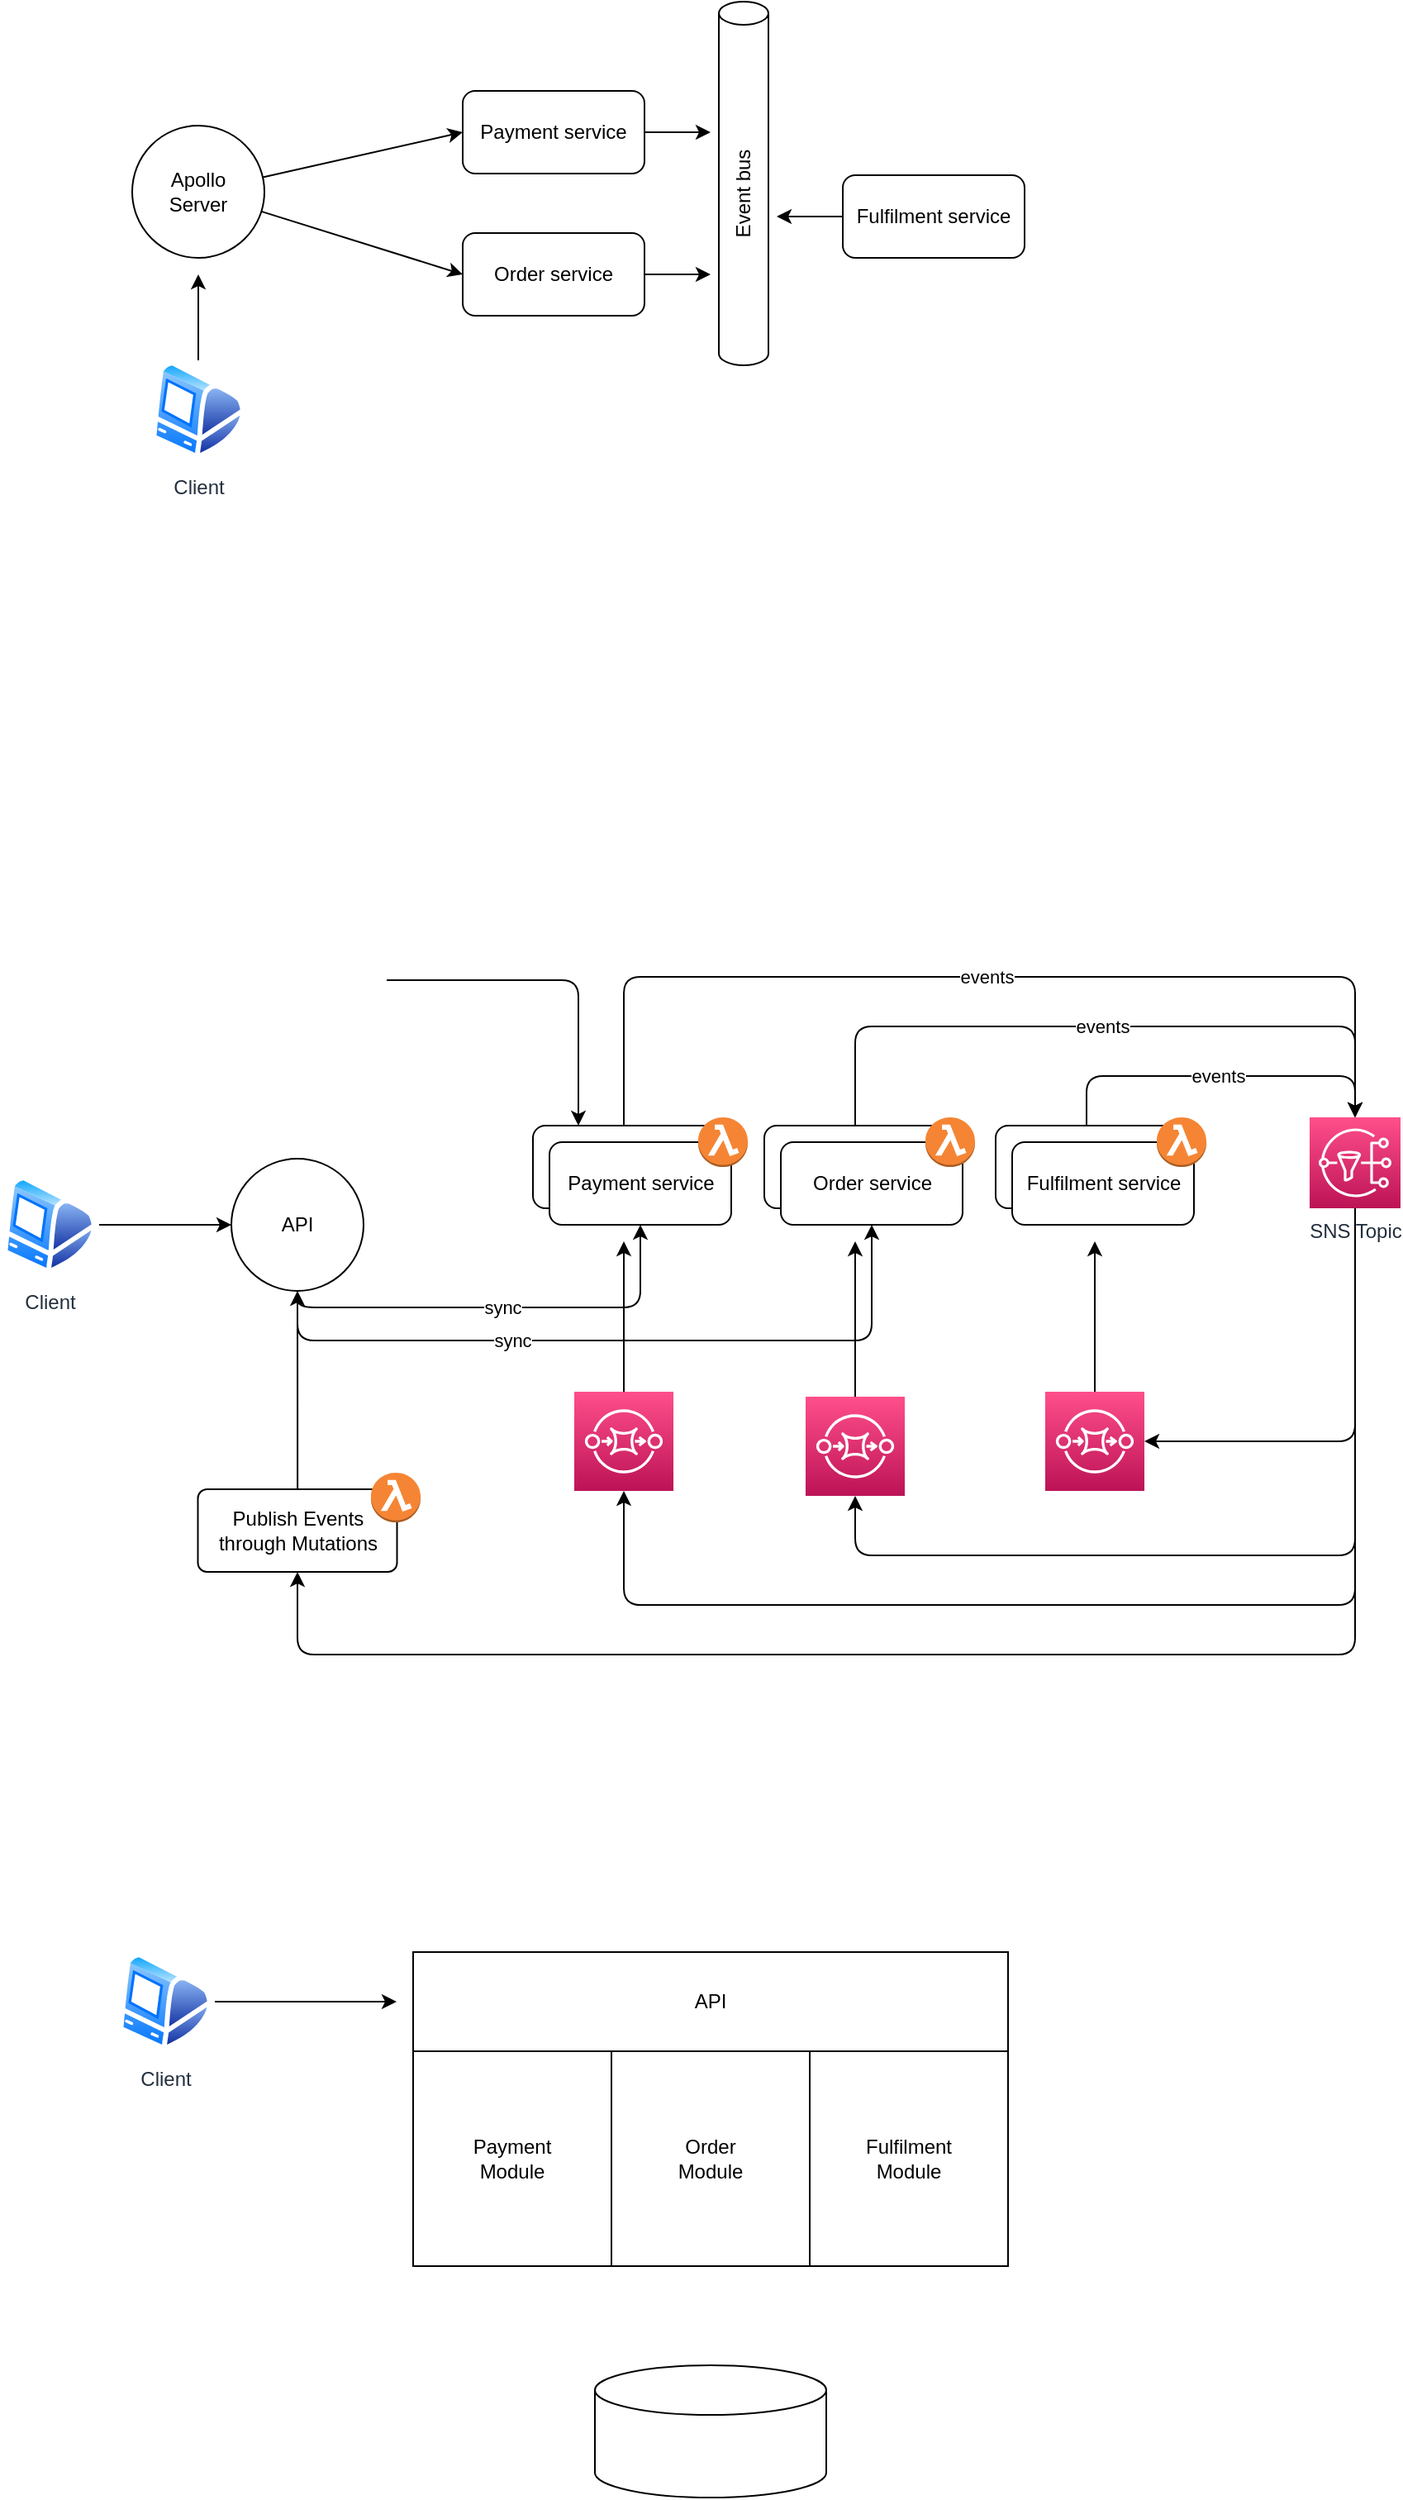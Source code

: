 <mxfile>
    <diagram id="3ciIGtcFt_t5HZg3-FSJ" name="architecture">
        <mxGraphModel dx="1394" dy="1156" grid="1" gridSize="10" guides="1" tooltips="1" connect="1" arrows="1" fold="1" page="1" pageScale="1" pageWidth="2336" pageHeight="1654" math="0" shadow="0">
            <root>
                <mxCell id="0"/>
                <mxCell id="1" parent="0"/>
                <mxCell id="16" style="edgeStyle=none;html=1;entryX=0;entryY=0.5;entryDx=0;entryDy=0;" parent="1" source="2" target="7" edge="1">
                    <mxGeometry relative="1" as="geometry"/>
                </mxCell>
                <mxCell id="17" style="edgeStyle=none;html=1;entryX=0;entryY=0.5;entryDx=0;entryDy=0;" parent="1" source="2" target="9" edge="1">
                    <mxGeometry relative="1" as="geometry"/>
                </mxCell>
                <mxCell id="2" value="Apollo&lt;br&gt;Server" style="ellipse;whiteSpace=wrap;html=1;aspect=fixed;" parent="1" vertex="1">
                    <mxGeometry x="180" y="125" width="80" height="80" as="geometry"/>
                </mxCell>
                <mxCell id="10" style="edgeStyle=none;html=1;" parent="1" source="4" edge="1">
                    <mxGeometry relative="1" as="geometry">
                        <mxPoint x="220" y="215" as="targetPoint"/>
                    </mxGeometry>
                </mxCell>
                <mxCell id="4" value="Client" style="aspect=fixed;perimeter=ellipsePerimeter;html=1;align=center;shadow=0;dashed=0;spacingTop=3;image;image=img/lib/active_directory/mac_client.svg;fontFamily=Helvetica;fontSize=12;fontColor=#232F3E;strokeColor=#232F3E;fillColor=#ffffff;sketch=0;" parent="1" vertex="1">
                    <mxGeometry x="190" y="267" width="60" height="60" as="geometry"/>
                </mxCell>
                <mxCell id="6" value="Event bus" style="shape=cylinder3;whiteSpace=wrap;html=1;boundedLbl=1;backgroundOutline=1;size=7;rotation=0;horizontal=0;" parent="1" vertex="1">
                    <mxGeometry x="535" y="50" width="30" height="220" as="geometry"/>
                </mxCell>
                <mxCell id="15" style="edgeStyle=none;html=1;" parent="1" source="7" edge="1">
                    <mxGeometry relative="1" as="geometry">
                        <mxPoint x="530" y="129" as="targetPoint"/>
                    </mxGeometry>
                </mxCell>
                <mxCell id="7" value="Payment service" style="rounded=1;whiteSpace=wrap;html=1;" parent="1" vertex="1">
                    <mxGeometry x="380" y="104" width="110" height="50" as="geometry"/>
                </mxCell>
                <mxCell id="14" style="edgeStyle=none;html=1;" parent="1" source="8" edge="1">
                    <mxGeometry relative="1" as="geometry">
                        <mxPoint x="570" y="180" as="targetPoint"/>
                    </mxGeometry>
                </mxCell>
                <mxCell id="8" value="Fulfilment service" style="rounded=1;whiteSpace=wrap;html=1;" parent="1" vertex="1">
                    <mxGeometry x="610" y="155" width="110" height="50" as="geometry"/>
                </mxCell>
                <mxCell id="12" style="edgeStyle=none;html=1;" parent="1" source="9" edge="1">
                    <mxGeometry relative="1" as="geometry">
                        <mxPoint x="530" y="215" as="targetPoint"/>
                    </mxGeometry>
                </mxCell>
                <mxCell id="9" value="Order service" style="rounded=1;whiteSpace=wrap;html=1;" parent="1" vertex="1">
                    <mxGeometry x="380" y="190" width="110" height="50" as="geometry"/>
                </mxCell>
                <mxCell id="77" value="sync" style="edgeStyle=orthogonalEdgeStyle;html=1;entryX=0.5;entryY=1;entryDx=0;entryDy=0;" parent="1" source="20" target="49" edge="1">
                    <mxGeometry relative="1" as="geometry">
                        <Array as="points">
                            <mxPoint x="280" y="840"/>
                            <mxPoint x="488" y="840"/>
                        </Array>
                    </mxGeometry>
                </mxCell>
                <mxCell id="78" value="sync" style="edgeStyle=orthogonalEdgeStyle;html=1;entryX=0.5;entryY=1;entryDx=0;entryDy=0;" parent="1" source="20" target="51" edge="1">
                    <mxGeometry x="-0.285" relative="1" as="geometry">
                        <Array as="points">
                            <mxPoint x="280" y="860"/>
                            <mxPoint x="628" y="860"/>
                        </Array>
                        <mxPoint as="offset"/>
                    </mxGeometry>
                </mxCell>
                <mxCell id="20" value="API" style="ellipse;whiteSpace=wrap;html=1;aspect=fixed;" parent="1" vertex="1">
                    <mxGeometry x="240" y="750" width="80" height="80" as="geometry"/>
                </mxCell>
                <mxCell id="70" style="edgeStyle=none;html=1;" parent="1" source="22" edge="1">
                    <mxGeometry relative="1" as="geometry">
                        <mxPoint x="240" y="790" as="targetPoint"/>
                    </mxGeometry>
                </mxCell>
                <mxCell id="22" value="Client" style="aspect=fixed;perimeter=ellipsePerimeter;html=1;align=center;shadow=0;dashed=0;spacingTop=3;image;image=img/lib/active_directory/mac_client.svg;fontFamily=Helvetica;fontSize=12;fontColor=#232F3E;strokeColor=#232F3E;fillColor=#ffffff;sketch=0;" parent="1" vertex="1">
                    <mxGeometry x="100" y="760" width="60" height="60" as="geometry"/>
                </mxCell>
                <mxCell id="35" value="events" style="edgeStyle=orthogonalEdgeStyle;html=1;entryX=0.5;entryY=0;entryDx=0;entryDy=0;entryPerimeter=0;startArrow=none;startFill=0;endArrow=classic;endFill=1;" parent="1" source="25" target="30" edge="1">
                    <mxGeometry relative="1" as="geometry">
                        <Array as="points">
                            <mxPoint x="477.5" y="640"/>
                            <mxPoint x="920.5" y="640"/>
                        </Array>
                    </mxGeometry>
                </mxCell>
                <mxCell id="37" value="events" style="edgeStyle=orthogonalEdgeStyle;html=1;entryX=0.5;entryY=0;entryDx=0;entryDy=0;entryPerimeter=0;startArrow=none;startFill=0;endArrow=classic;endFill=1;" parent="1" source="27" target="30" edge="1">
                    <mxGeometry relative="1" as="geometry">
                        <Array as="points">
                            <mxPoint x="757.5" y="700"/>
                            <mxPoint x="920.5" y="700"/>
                        </Array>
                    </mxGeometry>
                </mxCell>
                <mxCell id="36" value="events" style="edgeStyle=orthogonalEdgeStyle;html=1;entryX=0.5;entryY=0;entryDx=0;entryDy=0;entryPerimeter=0;startArrow=none;startFill=0;endArrow=classic;endFill=1;" parent="1" source="29" target="30" edge="1">
                    <mxGeometry relative="1" as="geometry">
                        <Array as="points">
                            <mxPoint x="617.5" y="670"/>
                            <mxPoint x="920.5" y="670"/>
                        </Array>
                    </mxGeometry>
                </mxCell>
                <mxCell id="53" style="edgeStyle=orthogonalEdgeStyle;html=1;entryX=1;entryY=0.5;entryDx=0;entryDy=0;entryPerimeter=0;" parent="1" source="30" target="33" edge="1">
                    <mxGeometry relative="1" as="geometry">
                        <Array as="points">
                            <mxPoint x="920.5" y="921"/>
                        </Array>
                    </mxGeometry>
                </mxCell>
                <mxCell id="54" style="edgeStyle=orthogonalEdgeStyle;html=1;entryX=0.5;entryY=1;entryDx=0;entryDy=0;entryPerimeter=0;" parent="1" source="30" target="31" edge="1">
                    <mxGeometry relative="1" as="geometry">
                        <Array as="points">
                            <mxPoint x="920.5" y="990"/>
                            <mxPoint x="617.5" y="990"/>
                        </Array>
                    </mxGeometry>
                </mxCell>
                <mxCell id="58" style="edgeStyle=orthogonalEdgeStyle;html=1;entryX=0.5;entryY=1;entryDx=0;entryDy=0;entryPerimeter=0;" parent="1" source="30" target="32" edge="1">
                    <mxGeometry relative="1" as="geometry">
                        <Array as="points">
                            <mxPoint x="920.5" y="1020"/>
                            <mxPoint x="477.5" y="1020"/>
                        </Array>
                    </mxGeometry>
                </mxCell>
                <mxCell id="74" style="edgeStyle=orthogonalEdgeStyle;html=1;entryX=0.5;entryY=1;entryDx=0;entryDy=0;" parent="1" source="30" target="73" edge="1">
                    <mxGeometry relative="1" as="geometry">
                        <Array as="points">
                            <mxPoint x="920" y="1050"/>
                            <mxPoint x="280" y="1050"/>
                        </Array>
                    </mxGeometry>
                </mxCell>
                <mxCell id="30" value="SNS Topic" style="sketch=0;points=[[0,0,0],[0.25,0,0],[0.5,0,0],[0.75,0,0],[1,0,0],[0,1,0],[0.25,1,0],[0.5,1,0],[0.75,1,0],[1,1,0],[0,0.25,0],[0,0.5,0],[0,0.75,0],[1,0.25,0],[1,0.5,0],[1,0.75,0]];outlineConnect=0;fontColor=#232F3E;gradientColor=#FF4F8B;gradientDirection=north;fillColor=#BC1356;strokeColor=#ffffff;dashed=0;verticalLabelPosition=bottom;verticalAlign=top;align=center;html=1;fontSize=12;fontStyle=0;aspect=fixed;shape=mxgraph.aws4.resourceIcon;resIcon=mxgraph.aws4.sns;" parent="1" vertex="1">
                    <mxGeometry x="892.5" y="725" width="55" height="55" as="geometry"/>
                </mxCell>
                <mxCell id="56" style="edgeStyle=orthogonalEdgeStyle;html=1;" parent="1" source="31" edge="1">
                    <mxGeometry relative="1" as="geometry">
                        <mxPoint x="617.5" y="800" as="targetPoint"/>
                    </mxGeometry>
                </mxCell>
                <mxCell id="31" value="" style="sketch=0;points=[[0,0,0],[0.25,0,0],[0.5,0,0],[0.75,0,0],[1,0,0],[0,1,0],[0.25,1,0],[0.5,1,0],[0.75,1,0],[1,1,0],[0,0.25,0],[0,0.5,0],[0,0.75,0],[1,0.25,0],[1,0.5,0],[1,0.75,0]];outlineConnect=0;fontColor=#232F3E;gradientColor=#FF4F8B;gradientDirection=north;fillColor=#BC1356;strokeColor=#ffffff;dashed=0;verticalLabelPosition=bottom;verticalAlign=top;align=center;html=1;fontSize=12;fontStyle=0;aspect=fixed;shape=mxgraph.aws4.resourceIcon;resIcon=mxgraph.aws4.sqs;" parent="1" vertex="1">
                    <mxGeometry x="587.5" y="894" width="60" height="60" as="geometry"/>
                </mxCell>
                <mxCell id="57" style="edgeStyle=orthogonalEdgeStyle;html=1;" parent="1" source="32" edge="1">
                    <mxGeometry relative="1" as="geometry">
                        <mxPoint x="477.5" y="800" as="targetPoint"/>
                    </mxGeometry>
                </mxCell>
                <mxCell id="32" value="" style="sketch=0;points=[[0,0,0],[0.25,0,0],[0.5,0,0],[0.75,0,0],[1,0,0],[0,1,0],[0.25,1,0],[0.5,1,0],[0.75,1,0],[1,1,0],[0,0.25,0],[0,0.5,0],[0,0.75,0],[1,0.25,0],[1,0.5,0],[1,0.75,0]];outlineConnect=0;fontColor=#232F3E;gradientColor=#FF4F8B;gradientDirection=north;fillColor=#BC1356;strokeColor=#ffffff;dashed=0;verticalLabelPosition=bottom;verticalAlign=top;align=center;html=1;fontSize=12;fontStyle=0;aspect=fixed;shape=mxgraph.aws4.resourceIcon;resIcon=mxgraph.aws4.sqs;" parent="1" vertex="1">
                    <mxGeometry x="447.5" y="891" width="60" height="60" as="geometry"/>
                </mxCell>
                <mxCell id="55" style="edgeStyle=orthogonalEdgeStyle;html=1;" parent="1" source="33" edge="1">
                    <mxGeometry relative="1" as="geometry">
                        <mxPoint x="762.5" y="800" as="targetPoint"/>
                    </mxGeometry>
                </mxCell>
                <mxCell id="33" value="" style="sketch=0;points=[[0,0,0],[0.25,0,0],[0.5,0,0],[0.75,0,0],[1,0,0],[0,1,0],[0.25,1,0],[0.5,1,0],[0.75,1,0],[1,1,0],[0,0.25,0],[0,0.5,0],[0,0.75,0],[1,0.25,0],[1,0.5,0],[1,0.75,0]];outlineConnect=0;fontColor=#232F3E;gradientColor=#FF4F8B;gradientDirection=north;fillColor=#BC1356;strokeColor=#ffffff;dashed=0;verticalLabelPosition=bottom;verticalAlign=top;align=center;html=1;fontSize=12;fontStyle=0;aspect=fixed;shape=mxgraph.aws4.resourceIcon;resIcon=mxgraph.aws4.sqs;" parent="1" vertex="1">
                    <mxGeometry x="732.5" y="891" width="60" height="60" as="geometry"/>
                </mxCell>
                <mxCell id="88" style="edgeStyle=orthogonalEdgeStyle;html=1;entryX=0.25;entryY=0;entryDx=0;entryDy=0;" edge="1" parent="1" source="44" target="25">
                    <mxGeometry relative="1" as="geometry"/>
                </mxCell>
                <mxCell id="44" value="" style="shape=image;verticalLabelPosition=bottom;labelBackgroundColor=#ffffff;verticalAlign=top;aspect=fixed;imageAspect=0;image=https://cdn-icons-png.flaticon.com/512/5968/5968312.png;" parent="1" vertex="1">
                    <mxGeometry x="270" y="610" width="64" height="64" as="geometry"/>
                </mxCell>
                <mxCell id="60" value="Payment&lt;br&gt;Module" style="rounded=0;whiteSpace=wrap;html=1;" parent="1" vertex="1">
                    <mxGeometry x="350" y="1290" width="120" height="130" as="geometry"/>
                </mxCell>
                <mxCell id="61" value="Fulfilment&lt;br&gt;Module" style="rounded=0;whiteSpace=wrap;html=1;" parent="1" vertex="1">
                    <mxGeometry x="590" y="1290" width="120" height="130" as="geometry"/>
                </mxCell>
                <mxCell id="62" value="Order&lt;br&gt;Module" style="rounded=0;whiteSpace=wrap;html=1;" parent="1" vertex="1">
                    <mxGeometry x="470" y="1290" width="120" height="130" as="geometry"/>
                </mxCell>
                <mxCell id="65" value="" style="shape=cylinder3;whiteSpace=wrap;html=1;boundedLbl=1;backgroundOutline=1;size=15;" parent="1" vertex="1">
                    <mxGeometry x="460" y="1480" width="140" height="80" as="geometry"/>
                </mxCell>
                <mxCell id="66" value="API" style="rounded=0;whiteSpace=wrap;html=1;" parent="1" vertex="1">
                    <mxGeometry x="350" y="1230" width="360" height="60" as="geometry"/>
                </mxCell>
                <mxCell id="68" style="edgeStyle=orthogonalEdgeStyle;html=1;" parent="1" source="67" edge="1">
                    <mxGeometry relative="1" as="geometry">
                        <mxPoint x="340" y="1260" as="targetPoint"/>
                    </mxGeometry>
                </mxCell>
                <mxCell id="67" value="Client" style="aspect=fixed;perimeter=ellipsePerimeter;html=1;align=center;shadow=0;dashed=0;spacingTop=3;image;image=img/lib/active_directory/mac_client.svg;fontFamily=Helvetica;fontSize=12;fontColor=#232F3E;strokeColor=#232F3E;fillColor=#ffffff;sketch=0;" parent="1" vertex="1">
                    <mxGeometry x="170" y="1230" width="60" height="60" as="geometry"/>
                </mxCell>
                <mxCell id="75" style="edgeStyle=orthogonalEdgeStyle;html=1;entryX=0.5;entryY=1;entryDx=0;entryDy=0;" parent="1" source="73" target="20" edge="1">
                    <mxGeometry relative="1" as="geometry">
                        <mxPoint x="280" y="895" as="targetPoint"/>
                    </mxGeometry>
                </mxCell>
                <mxCell id="84" value="" style="group" vertex="1" connectable="0" parent="1">
                    <mxGeometry x="219.75" y="940" width="134.75" height="60" as="geometry"/>
                </mxCell>
                <mxCell id="73" value="Publish Events&lt;br&gt;through Mutations" style="rounded=1;whiteSpace=wrap;html=1;arcSize=11;" parent="84" vertex="1">
                    <mxGeometry y="10" width="120.5" height="50" as="geometry"/>
                </mxCell>
                <mxCell id="83" value="" style="outlineConnect=0;dashed=0;verticalLabelPosition=bottom;verticalAlign=top;align=center;html=1;shape=mxgraph.aws3.lambda_function;fillColor=#F58534;gradientColor=none;" parent="84" vertex="1">
                    <mxGeometry x="104.75" width="30" height="30" as="geometry"/>
                </mxCell>
                <mxCell id="85" value="" style="group" vertex="1" connectable="0" parent="1">
                    <mxGeometry x="422.5" y="725" width="130" height="65" as="geometry"/>
                </mxCell>
                <mxCell id="25" value="Payment service" style="rounded=1;whiteSpace=wrap;html=1;" parent="85" vertex="1">
                    <mxGeometry y="5" width="110" height="50" as="geometry"/>
                </mxCell>
                <mxCell id="49" value="Payment service" style="rounded=1;whiteSpace=wrap;html=1;" parent="85" vertex="1">
                    <mxGeometry x="10" y="15" width="110" height="50" as="geometry"/>
                </mxCell>
                <mxCell id="82" value="" style="outlineConnect=0;dashed=0;verticalLabelPosition=bottom;verticalAlign=top;align=center;html=1;shape=mxgraph.aws3.lambda_function;fillColor=#F58534;gradientColor=none;" parent="85" vertex="1">
                    <mxGeometry x="100" width="30" height="30" as="geometry"/>
                </mxCell>
                <mxCell id="86" value="" style="group" vertex="1" connectable="0" parent="1">
                    <mxGeometry x="562.5" y="725" width="127.5" height="65" as="geometry"/>
                </mxCell>
                <mxCell id="29" value="Order service" style="rounded=1;whiteSpace=wrap;html=1;" parent="86" vertex="1">
                    <mxGeometry y="5" width="110" height="50" as="geometry"/>
                </mxCell>
                <mxCell id="51" value="Order service" style="rounded=1;whiteSpace=wrap;html=1;" parent="86" vertex="1">
                    <mxGeometry x="10" y="15" width="110" height="50" as="geometry"/>
                </mxCell>
                <mxCell id="81" value="" style="outlineConnect=0;dashed=0;verticalLabelPosition=bottom;verticalAlign=top;align=center;html=1;shape=mxgraph.aws3.lambda_function;fillColor=#F58534;gradientColor=none;" parent="86" vertex="1">
                    <mxGeometry x="97.5" width="30" height="30" as="geometry"/>
                </mxCell>
                <mxCell id="87" value="" style="group" vertex="1" connectable="0" parent="1">
                    <mxGeometry x="702.5" y="725" width="127.5" height="65" as="geometry"/>
                </mxCell>
                <mxCell id="27" value="Fulfilment service" style="rounded=1;whiteSpace=wrap;html=1;" parent="87" vertex="1">
                    <mxGeometry y="5" width="110" height="50" as="geometry"/>
                </mxCell>
                <mxCell id="52" value="Fulfilment service" style="rounded=1;whiteSpace=wrap;html=1;" parent="87" vertex="1">
                    <mxGeometry x="10" y="15" width="110" height="50" as="geometry"/>
                </mxCell>
                <mxCell id="80" value="" style="outlineConnect=0;dashed=0;verticalLabelPosition=bottom;verticalAlign=top;align=center;html=1;shape=mxgraph.aws3.lambda_function;fillColor=#F58534;gradientColor=none;" parent="87" vertex="1">
                    <mxGeometry x="97.5" width="30" height="30" as="geometry"/>
                </mxCell>
            </root>
        </mxGraphModel>
    </diagram>
    <diagram id="usp5NnlR_lSvHXNA_p3T" name="events">
        <mxGraphModel dx="817" dy="824" grid="1" gridSize="10" guides="1" tooltips="1" connect="1" arrows="1" fold="1" page="1" pageScale="1" pageWidth="2336" pageHeight="1654" math="0" shadow="0">
            <root>
                <mxCell id="USkfGyFfCSIdRW2pAjEp-0"/>
                <mxCell id="USkfGyFfCSIdRW2pAjEp-1" parent="USkfGyFfCSIdRW2pAjEp-0"/>
                <mxCell id="USkfGyFfCSIdRW2pAjEp-21" value="Acts on:&lt;br&gt;&lt;ul&gt;&lt;li&gt;Payment Successful&lt;/li&gt;&lt;li&gt;Payment Failed&lt;/li&gt;&lt;li&gt;Fulfilment Complete&lt;/li&gt;&lt;li&gt;Fulfilment Failed&lt;/li&gt;&lt;/ul&gt;" style="rounded=0;whiteSpace=wrap;html=1;fillColor=none;align=left;verticalAlign=bottom;" parent="USkfGyFfCSIdRW2pAjEp-1" vertex="1">
                    <mxGeometry x="95" y="50" width="290" height="560" as="geometry"/>
                </mxCell>
                <mxCell id="USkfGyFfCSIdRW2pAjEp-14" style="edgeStyle=none;html=1;entryX=0.75;entryY=0.069;entryDx=0;entryDy=0;entryPerimeter=0;startArrow=none;startFill=0;endArrow=classic;endFill=1;" parent="USkfGyFfCSIdRW2pAjEp-1" source="USkfGyFfCSIdRW2pAjEp-2" target="USkfGyFfCSIdRW2pAjEp-4" edge="1">
                    <mxGeometry relative="1" as="geometry"/>
                </mxCell>
                <mxCell id="USkfGyFfCSIdRW2pAjEp-15" style="edgeStyle=none;html=1;entryX=0.3;entryY=0.031;entryDx=0;entryDy=0;entryPerimeter=0;startArrow=none;startFill=0;endArrow=classic;endFill=1;" parent="USkfGyFfCSIdRW2pAjEp-1" source="USkfGyFfCSIdRW2pAjEp-2" target="USkfGyFfCSIdRW2pAjEp-5" edge="1">
                    <mxGeometry relative="1" as="geometry"/>
                </mxCell>
                <mxCell id="USkfGyFfCSIdRW2pAjEp-2" value="Order&lt;br&gt;InProgress" style="ellipse;whiteSpace=wrap;html=1;aspect=fixed;" parent="USkfGyFfCSIdRW2pAjEp-1" vertex="1">
                    <mxGeometry x="200" y="210" width="80" height="80" as="geometry"/>
                </mxCell>
                <mxCell id="USkfGyFfCSIdRW2pAjEp-13" style="html=1;entryX=0.5;entryY=0;entryDx=0;entryDy=0;startArrow=none;startFill=0;endArrow=classic;endFill=1;" parent="USkfGyFfCSIdRW2pAjEp-1" source="USkfGyFfCSIdRW2pAjEp-3" target="USkfGyFfCSIdRW2pAjEp-2" edge="1">
                    <mxGeometry relative="1" as="geometry"/>
                </mxCell>
                <mxCell id="USkfGyFfCSIdRW2pAjEp-3" value="Order&lt;br&gt;Created" style="ellipse;whiteSpace=wrap;html=1;aspect=fixed;" parent="USkfGyFfCSIdRW2pAjEp-1" vertex="1">
                    <mxGeometry x="190" y="90" width="80" height="80" as="geometry"/>
                </mxCell>
                <mxCell id="USkfGyFfCSIdRW2pAjEp-4" value="Order&lt;br&gt;Complete" style="ellipse;whiteSpace=wrap;html=1;aspect=fixed;" parent="USkfGyFfCSIdRW2pAjEp-1" vertex="1">
                    <mxGeometry x="130" y="340" width="80" height="80" as="geometry"/>
                </mxCell>
                <mxCell id="USkfGyFfCSIdRW2pAjEp-5" value="Order&lt;br&gt;Cancelled" style="ellipse;whiteSpace=wrap;html=1;aspect=fixed;" parent="USkfGyFfCSIdRW2pAjEp-1" vertex="1">
                    <mxGeometry x="270" y="380" width="80" height="80" as="geometry"/>
                </mxCell>
                <mxCell id="USkfGyFfCSIdRW2pAjEp-16" style="edgeStyle=none;html=1;startArrow=none;startFill=0;endArrow=classic;endFill=1;" parent="USkfGyFfCSIdRW2pAjEp-1" source="USkfGyFfCSIdRW2pAjEp-6" target="USkfGyFfCSIdRW2pAjEp-8" edge="1">
                    <mxGeometry relative="1" as="geometry"/>
                </mxCell>
                <mxCell id="USkfGyFfCSIdRW2pAjEp-17" style="edgeStyle=none;html=1;entryX=0;entryY=0;entryDx=0;entryDy=0;startArrow=none;startFill=0;endArrow=classic;endFill=1;" parent="USkfGyFfCSIdRW2pAjEp-1" source="USkfGyFfCSIdRW2pAjEp-6" target="USkfGyFfCSIdRW2pAjEp-9" edge="1">
                    <mxGeometry relative="1" as="geometry"/>
                </mxCell>
                <mxCell id="USkfGyFfCSIdRW2pAjEp-6" value="Payment&lt;br&gt;Created" style="ellipse;whiteSpace=wrap;html=1;aspect=fixed;" parent="USkfGyFfCSIdRW2pAjEp-1" vertex="1">
                    <mxGeometry x="500" y="160" width="80" height="80" as="geometry"/>
                </mxCell>
                <mxCell id="USkfGyFfCSIdRW2pAjEp-18" style="edgeStyle=none;html=1;entryX=0.5;entryY=0;entryDx=0;entryDy=0;startArrow=none;startFill=0;endArrow=classic;endFill=1;" parent="USkfGyFfCSIdRW2pAjEp-1" source="USkfGyFfCSIdRW2pAjEp-7" target="USkfGyFfCSIdRW2pAjEp-12" edge="1">
                    <mxGeometry relative="1" as="geometry"/>
                </mxCell>
                <mxCell id="USkfGyFfCSIdRW2pAjEp-19" style="edgeStyle=none;html=1;entryX=0.5;entryY=0;entryDx=0;entryDy=0;startArrow=none;startFill=0;endArrow=classic;endFill=1;" parent="USkfGyFfCSIdRW2pAjEp-1" source="USkfGyFfCSIdRW2pAjEp-7" target="USkfGyFfCSIdRW2pAjEp-11" edge="1">
                    <mxGeometry relative="1" as="geometry"/>
                </mxCell>
                <mxCell id="USkfGyFfCSIdRW2pAjEp-7" value="Fulfilment&lt;br&gt;Created" style="ellipse;whiteSpace=wrap;html=1;aspect=fixed;" parent="USkfGyFfCSIdRW2pAjEp-1" vertex="1">
                    <mxGeometry x="830" y="140" width="80" height="80" as="geometry"/>
                </mxCell>
                <mxCell id="USkfGyFfCSIdRW2pAjEp-8" value="Payment&lt;br&gt;Succesful" style="ellipse;whiteSpace=wrap;html=1;aspect=fixed;" parent="USkfGyFfCSIdRW2pAjEp-1" vertex="1">
                    <mxGeometry x="440" y="280" width="80" height="80" as="geometry"/>
                </mxCell>
                <mxCell id="USkfGyFfCSIdRW2pAjEp-9" value="Payment&lt;br&gt;Failed" style="ellipse;whiteSpace=wrap;html=1;aspect=fixed;" parent="USkfGyFfCSIdRW2pAjEp-1" vertex="1">
                    <mxGeometry x="600" y="290" width="80" height="80" as="geometry"/>
                </mxCell>
                <mxCell id="USkfGyFfCSIdRW2pAjEp-11" value="Fulfilment&lt;br&gt;Failed" style="ellipse;whiteSpace=wrap;html=1;aspect=fixed;" parent="USkfGyFfCSIdRW2pAjEp-1" vertex="1">
                    <mxGeometry x="900" y="300" width="80" height="80" as="geometry"/>
                </mxCell>
                <mxCell id="USkfGyFfCSIdRW2pAjEp-12" value="Fulfilment&lt;br&gt;Complete" style="ellipse;whiteSpace=wrap;html=1;aspect=fixed;" parent="USkfGyFfCSIdRW2pAjEp-1" vertex="1">
                    <mxGeometry x="760" y="270" width="80" height="80" as="geometry"/>
                </mxCell>
                <mxCell id="USkfGyFfCSIdRW2pAjEp-22" value="&lt;span style=&quot;text-align: left&quot;&gt;Acts on:&lt;/span&gt;&lt;br style=&quot;text-align: left&quot;&gt;&lt;ul style=&quot;text-align: left&quot;&gt;&lt;li&gt;Order Created&lt;/li&gt;&lt;li&gt;Fulfilment Failed&lt;/li&gt;&lt;/ul&gt;" style="rounded=0;whiteSpace=wrap;html=1;fillColor=none;align=left;verticalAlign=bottom;" parent="USkfGyFfCSIdRW2pAjEp-1" vertex="1">
                    <mxGeometry x="410" y="50" width="290" height="560" as="geometry"/>
                </mxCell>
                <mxCell id="USkfGyFfCSIdRW2pAjEp-23" value="&lt;span style=&quot;color: rgb(0 , 0 , 0) ; font-family: &amp;#34;helvetica&amp;#34; ; font-size: 12px ; font-style: normal ; font-weight: 400 ; letter-spacing: normal ; text-align: left ; text-indent: 0px ; text-transform: none ; word-spacing: 0px ; background-color: rgb(248 , 249 , 250)&quot;&gt;Acts on:&lt;/span&gt;&lt;br style=&quot;color: rgb(0 , 0 , 0) ; font-family: &amp;#34;helvetica&amp;#34; ; font-size: 12px ; font-style: normal ; font-weight: 400 ; letter-spacing: normal ; text-align: left ; text-indent: 0px ; text-transform: none ; word-spacing: 0px ; background-color: rgb(248 , 249 , 250)&quot;&gt;&lt;ul style=&quot;color: rgb(0 , 0 , 0) ; font-family: &amp;#34;helvetica&amp;#34; ; font-size: 12px ; font-style: normal ; font-weight: 400 ; letter-spacing: normal ; text-align: left ; text-indent: 0px ; text-transform: none ; word-spacing: 0px ; background-color: rgb(248 , 249 , 250)&quot;&gt;&lt;li style=&quot;padding: 3px 0px&quot;&gt;Payment Succesful&lt;/li&gt;&lt;/ul&gt;" style="rounded=0;whiteSpace=wrap;html=1;fillColor=none;align=left;verticalAlign=bottom;" parent="USkfGyFfCSIdRW2pAjEp-1" vertex="1">
                    <mxGeometry x="720" y="50" width="290" height="560" as="geometry"/>
                </mxCell>
            </root>
        </mxGraphModel>
    </diagram>
</mxfile>